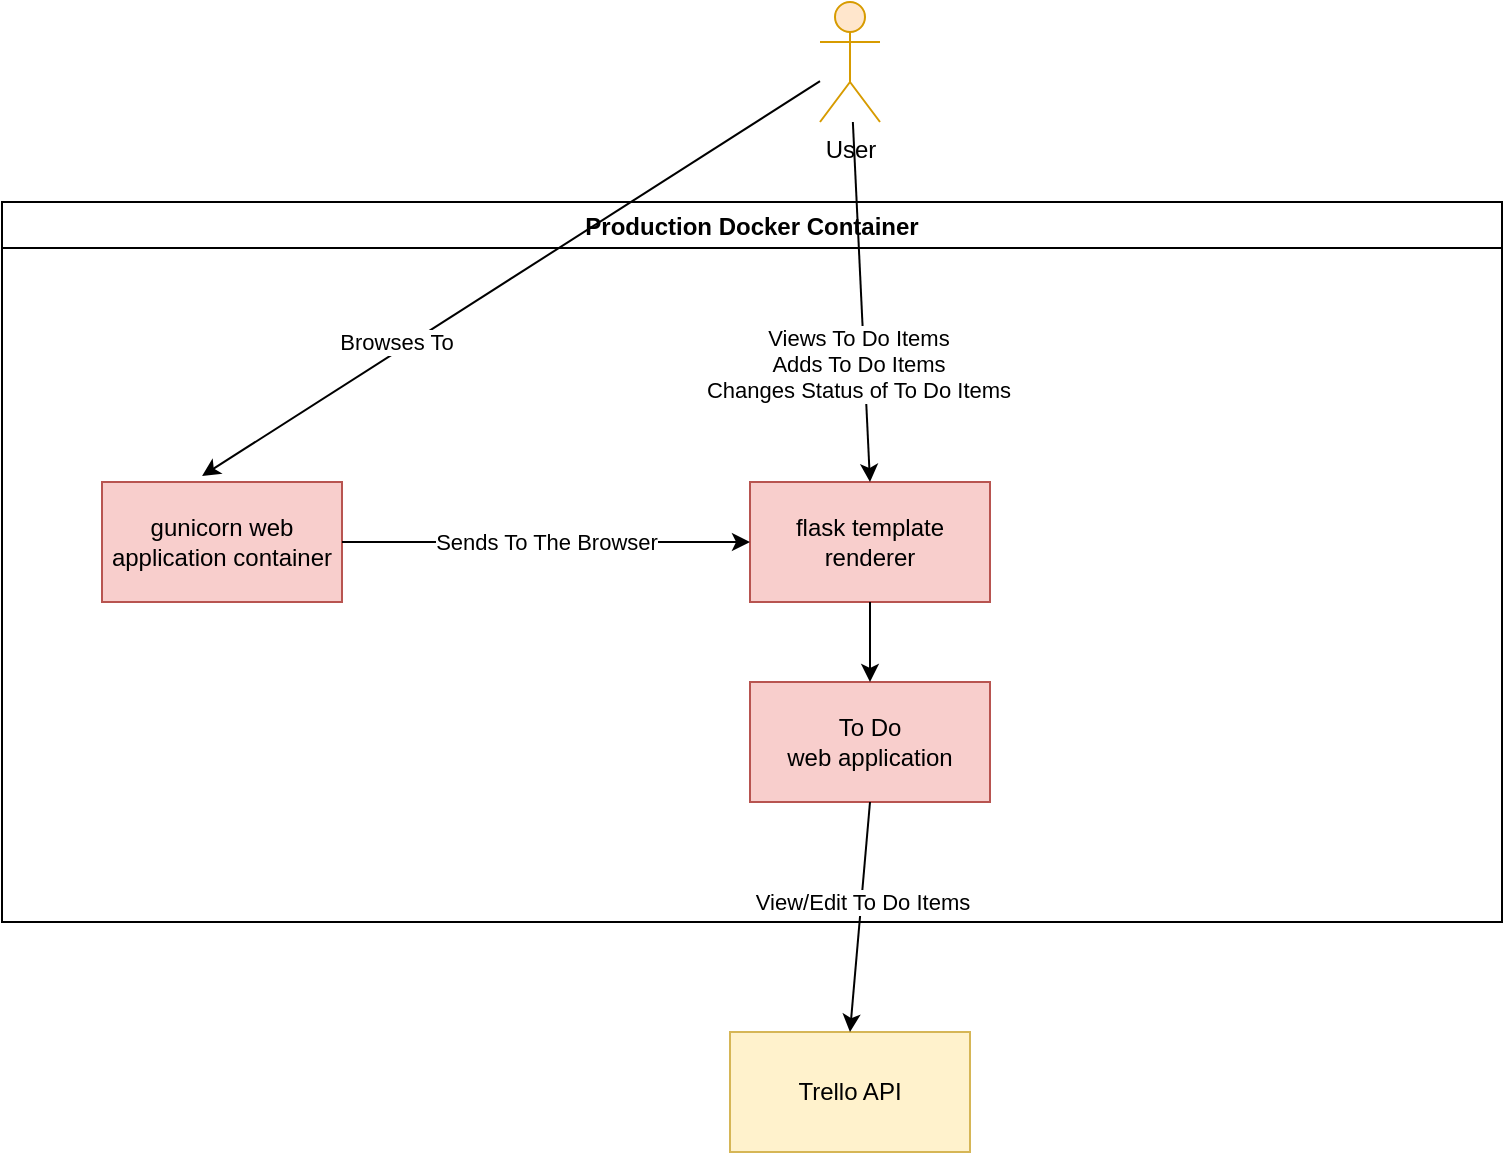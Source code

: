 <mxfile version="20.5.1" type="device"><diagram id="4wIipyraSAcDIKmqcRuK" name="Page-1"><mxGraphModel dx="2099" dy="649" grid="1" gridSize="10" guides="1" tooltips="1" connect="1" arrows="1" fold="1" page="1" pageScale="1" pageWidth="827" pageHeight="1169" math="0" shadow="0"><root><mxCell id="0"/><mxCell id="1" parent="0"/><mxCell id="znZ3C92hpgO1SRKqsba9-11" value="Production Docker Container" style="swimlane;" vertex="1" parent="1"><mxGeometry x="-10" y="140" width="750" height="360" as="geometry"/></mxCell><mxCell id="znZ3C92hpgO1SRKqsba9-3" value="gunicorn web application container" style="rounded=0;whiteSpace=wrap;html=1;fillColor=#f8cecc;strokeColor=#b85450;" vertex="1" parent="znZ3C92hpgO1SRKqsba9-11"><mxGeometry x="50" y="140" width="120" height="60" as="geometry"/></mxCell><mxCell id="znZ3C92hpgO1SRKqsba9-5" value="flask template renderer" style="rounded=0;whiteSpace=wrap;html=1;fillColor=#f8cecc;strokeColor=#b85450;" vertex="1" parent="znZ3C92hpgO1SRKqsba9-11"><mxGeometry x="374" y="140" width="120" height="60" as="geometry"/></mxCell><mxCell id="znZ3C92hpgO1SRKqsba9-6" value="Sends To The Browser" style="endArrow=classic;html=1;rounded=0;entryX=0;entryY=0.5;entryDx=0;entryDy=0;exitX=1;exitY=0.5;exitDx=0;exitDy=0;" edge="1" parent="znZ3C92hpgO1SRKqsba9-11" source="znZ3C92hpgO1SRKqsba9-3" target="znZ3C92hpgO1SRKqsba9-5"><mxGeometry width="50" height="50" relative="1" as="geometry"><mxPoint x="410" y="220" as="sourcePoint"/><mxPoint x="460" y="170" as="targetPoint"/></mxGeometry></mxCell><mxCell id="znZ3C92hpgO1SRKqsba9-12" value="To Do&lt;br&gt;web application" style="rounded=0;whiteSpace=wrap;html=1;fillColor=#f8cecc;strokeColor=#b85450;" vertex="1" parent="znZ3C92hpgO1SRKqsba9-11"><mxGeometry x="374" y="240" width="120" height="60" as="geometry"/></mxCell><mxCell id="znZ3C92hpgO1SRKqsba9-13" value="" style="endArrow=classic;html=1;rounded=0;entryX=0.5;entryY=0;entryDx=0;entryDy=0;exitX=0.5;exitY=1;exitDx=0;exitDy=0;" edge="1" parent="znZ3C92hpgO1SRKqsba9-11" source="znZ3C92hpgO1SRKqsba9-5" target="znZ3C92hpgO1SRKqsba9-12"><mxGeometry width="50" height="50" relative="1" as="geometry"><mxPoint x="410" y="200" as="sourcePoint"/><mxPoint x="460" y="150" as="targetPoint"/></mxGeometry></mxCell><mxCell id="znZ3C92hpgO1SRKqsba9-1" value="User" style="shape=umlActor;verticalLabelPosition=bottom;verticalAlign=top;html=1;outlineConnect=0;fillColor=#ffe6cc;strokeColor=#d79b00;" vertex="1" parent="1"><mxGeometry x="399" y="40" width="30" height="60" as="geometry"/></mxCell><mxCell id="znZ3C92hpgO1SRKqsba9-4" value="Browses To" style="endArrow=classic;html=1;rounded=0;entryX=0.417;entryY=-0.05;entryDx=0;entryDy=0;entryPerimeter=0;" edge="1" parent="1" source="znZ3C92hpgO1SRKqsba9-1" target="znZ3C92hpgO1SRKqsba9-3"><mxGeometry x="0.359" y="-4" width="50" height="50" relative="1" as="geometry"><mxPoint x="390" y="360" as="sourcePoint"/><mxPoint x="440" y="310" as="targetPoint"/><mxPoint as="offset"/></mxGeometry></mxCell><mxCell id="znZ3C92hpgO1SRKqsba9-7" value="Views To Do Items&lt;br&gt;Adds To Do Items&lt;br&gt;Changes Status of To Do Items" style="endArrow=classic;html=1;rounded=0;entryX=0.5;entryY=0;entryDx=0;entryDy=0;" edge="1" parent="1" source="znZ3C92hpgO1SRKqsba9-1" target="znZ3C92hpgO1SRKqsba9-5"><mxGeometry x="0.336" y="-3" width="50" height="50" relative="1" as="geometry"><mxPoint x="390" y="350" as="sourcePoint"/><mxPoint x="440" y="300" as="targetPoint"/><mxPoint as="offset"/></mxGeometry></mxCell><mxCell id="znZ3C92hpgO1SRKqsba9-8" value="Trello API" style="rounded=0;whiteSpace=wrap;html=1;fillColor=#fff2cc;strokeColor=#d6b656;" vertex="1" parent="1"><mxGeometry x="354" y="555" width="120" height="60" as="geometry"/></mxCell><mxCell id="znZ3C92hpgO1SRKqsba9-9" value="View/Edit To Do Items" style="endArrow=classic;html=1;rounded=0;entryX=0.5;entryY=0;entryDx=0;entryDy=0;exitX=0.5;exitY=1;exitDx=0;exitDy=0;" edge="1" parent="1" source="znZ3C92hpgO1SRKqsba9-12" target="znZ3C92hpgO1SRKqsba9-8"><mxGeometry x="-0.13" width="50" height="50" relative="1" as="geometry"><mxPoint x="390" y="350" as="sourcePoint"/><mxPoint x="440" y="300" as="targetPoint"/><mxPoint as="offset"/></mxGeometry></mxCell></root></mxGraphModel></diagram></mxfile>